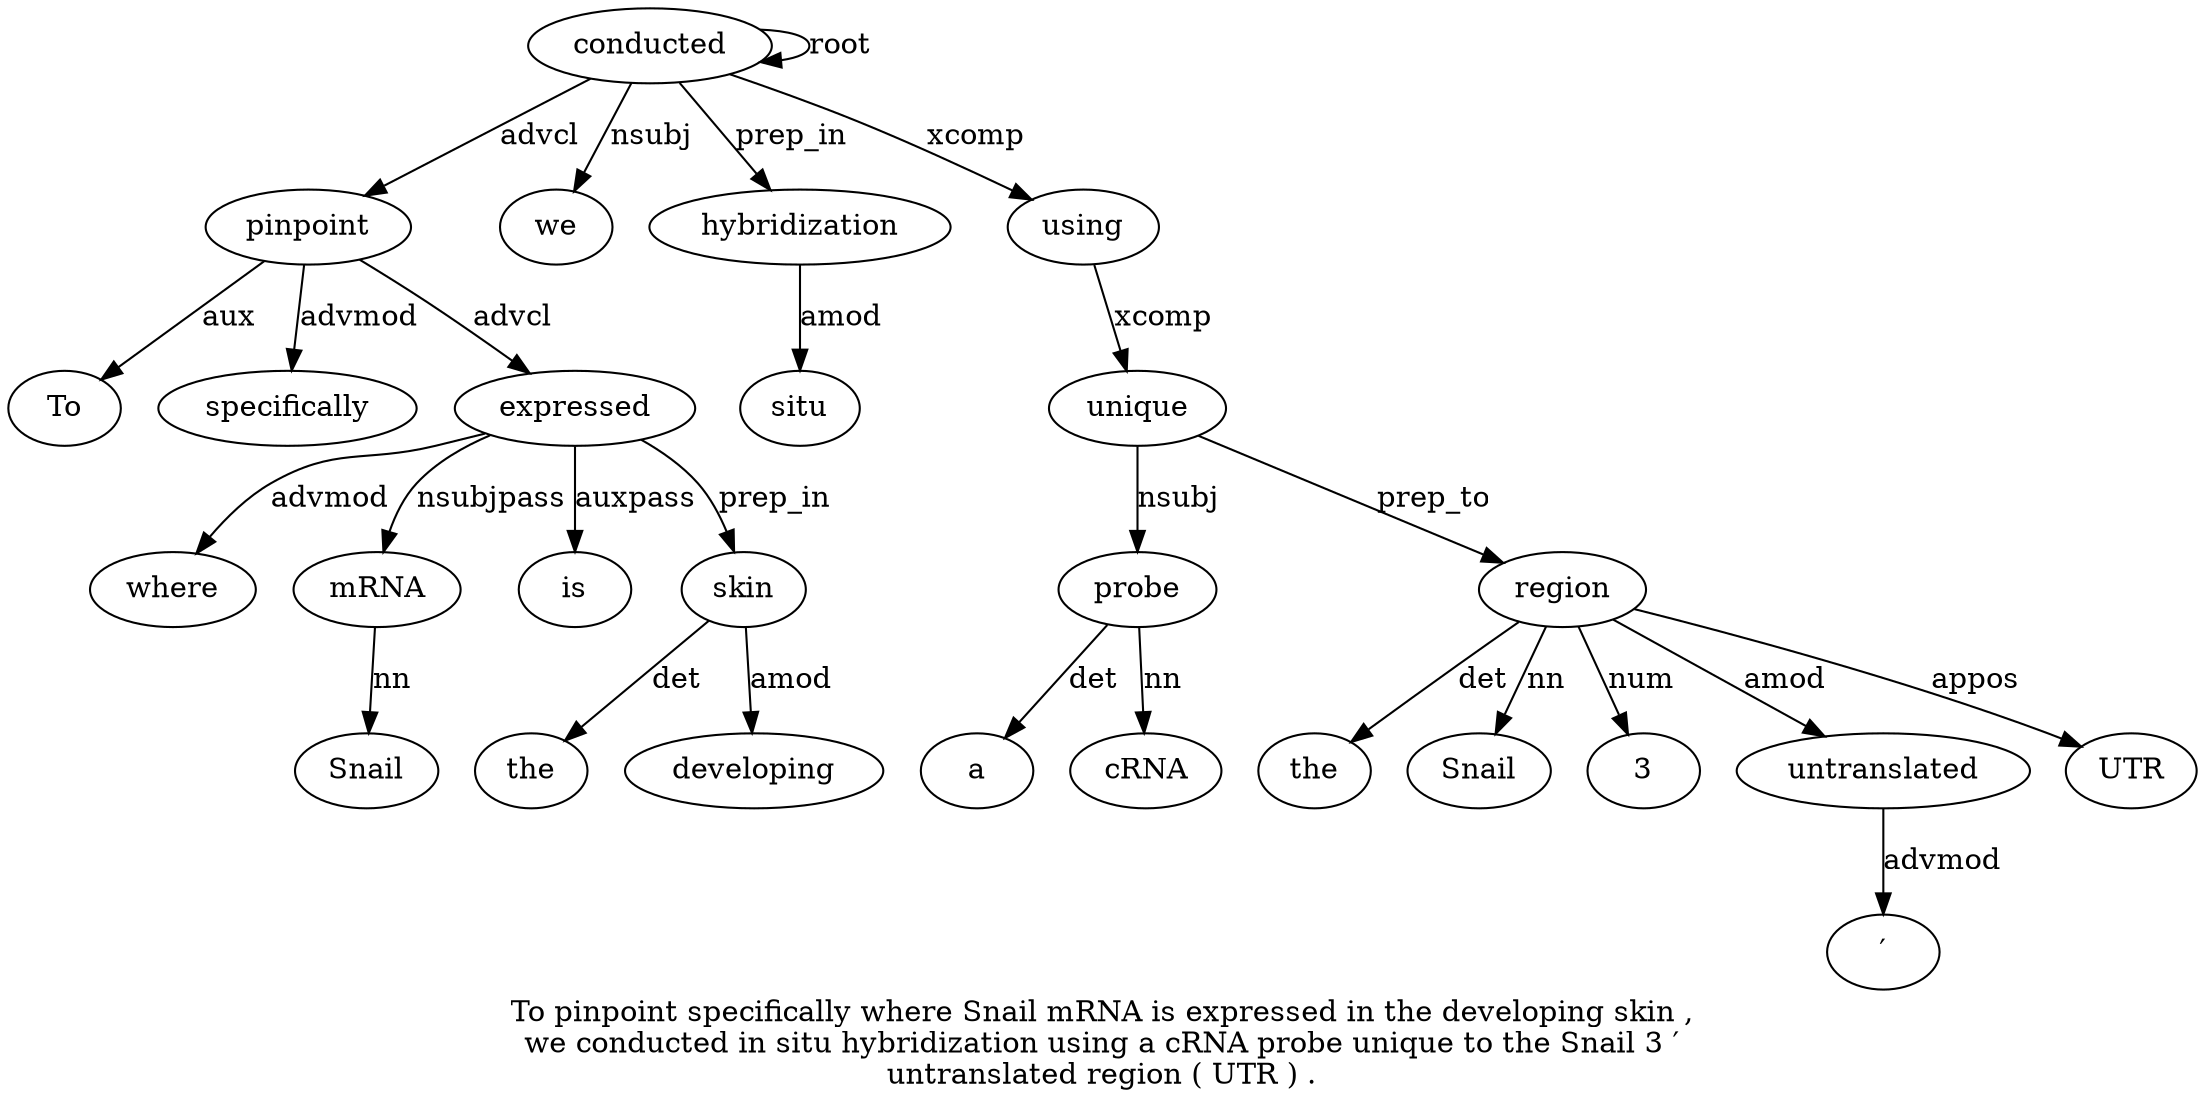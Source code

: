 digraph "To pinpoint specifically where Snail mRNA is expressed in the developing skin ,  we conducted in situ hybridization using a cRNA probe unique to the Snail 3 ′ untranslated region ( UTR ) ." {
label="To pinpoint specifically where Snail mRNA is expressed in the developing skin ,
we conducted in situ hybridization using a cRNA probe unique to the Snail 3 ′
untranslated region ( UTR ) .";
pinpoint2 [style=filled, fillcolor=white, label=pinpoint];
To1 [style=filled, fillcolor=white, label=To];
pinpoint2 -> To1  [label=aux];
conducted15 [style=filled, fillcolor=white, label=conducted];
conducted15 -> pinpoint2  [label=advcl];
specifically3 [style=filled, fillcolor=white, label=specifically];
pinpoint2 -> specifically3  [label=advmod];
expressed8 [style=filled, fillcolor=white, label=expressed];
where4 [style=filled, fillcolor=white, label=where];
expressed8 -> where4  [label=advmod];
mRNA6 [style=filled, fillcolor=white, label=mRNA];
Snail5 [style=filled, fillcolor=white, label=Snail];
mRNA6 -> Snail5  [label=nn];
expressed8 -> mRNA6  [label=nsubjpass];
is7 [style=filled, fillcolor=white, label=is];
expressed8 -> is7  [label=auxpass];
pinpoint2 -> expressed8  [label=advcl];
skin12 [style=filled, fillcolor=white, label=skin];
the10 [style=filled, fillcolor=white, label=the];
skin12 -> the10  [label=det];
developing11 [style=filled, fillcolor=white, label=developing];
skin12 -> developing11  [label=amod];
expressed8 -> skin12  [label=prep_in];
we14 [style=filled, fillcolor=white, label=we];
conducted15 -> we14  [label=nsubj];
conducted15 -> conducted15  [label=root];
hybridization18 [style=filled, fillcolor=white, label=hybridization];
situ17 [style=filled, fillcolor=white, label=situ];
hybridization18 -> situ17  [label=amod];
conducted15 -> hybridization18  [label=prep_in];
using19 [style=filled, fillcolor=white, label=using];
conducted15 -> using19  [label=xcomp];
probe22 [style=filled, fillcolor=white, label=probe];
a20 [style=filled, fillcolor=white, label=a];
probe22 -> a20  [label=det];
cRNA21 [style=filled, fillcolor=white, label=cRNA];
probe22 -> cRNA21  [label=nn];
unique23 [style=filled, fillcolor=white, label=unique];
unique23 -> probe22  [label=nsubj];
using19 -> unique23  [label=xcomp];
region30 [style=filled, fillcolor=white, label=region];
the25 [style=filled, fillcolor=white, label=the];
region30 -> the25  [label=det];
Snail26 [style=filled, fillcolor=white, label=Snail];
region30 -> Snail26  [label=nn];
327 [style=filled, fillcolor=white, label=3];
region30 -> 327  [label=num];
untranslated29 [style=filled, fillcolor=white, label=untranslated];
"′28" [style=filled, fillcolor=white, label="′"];
untranslated29 -> "′28"  [label=advmod];
region30 -> untranslated29  [label=amod];
unique23 -> region30  [label=prep_to];
UTR32 [style=filled, fillcolor=white, label=UTR];
region30 -> UTR32  [label=appos];
}
